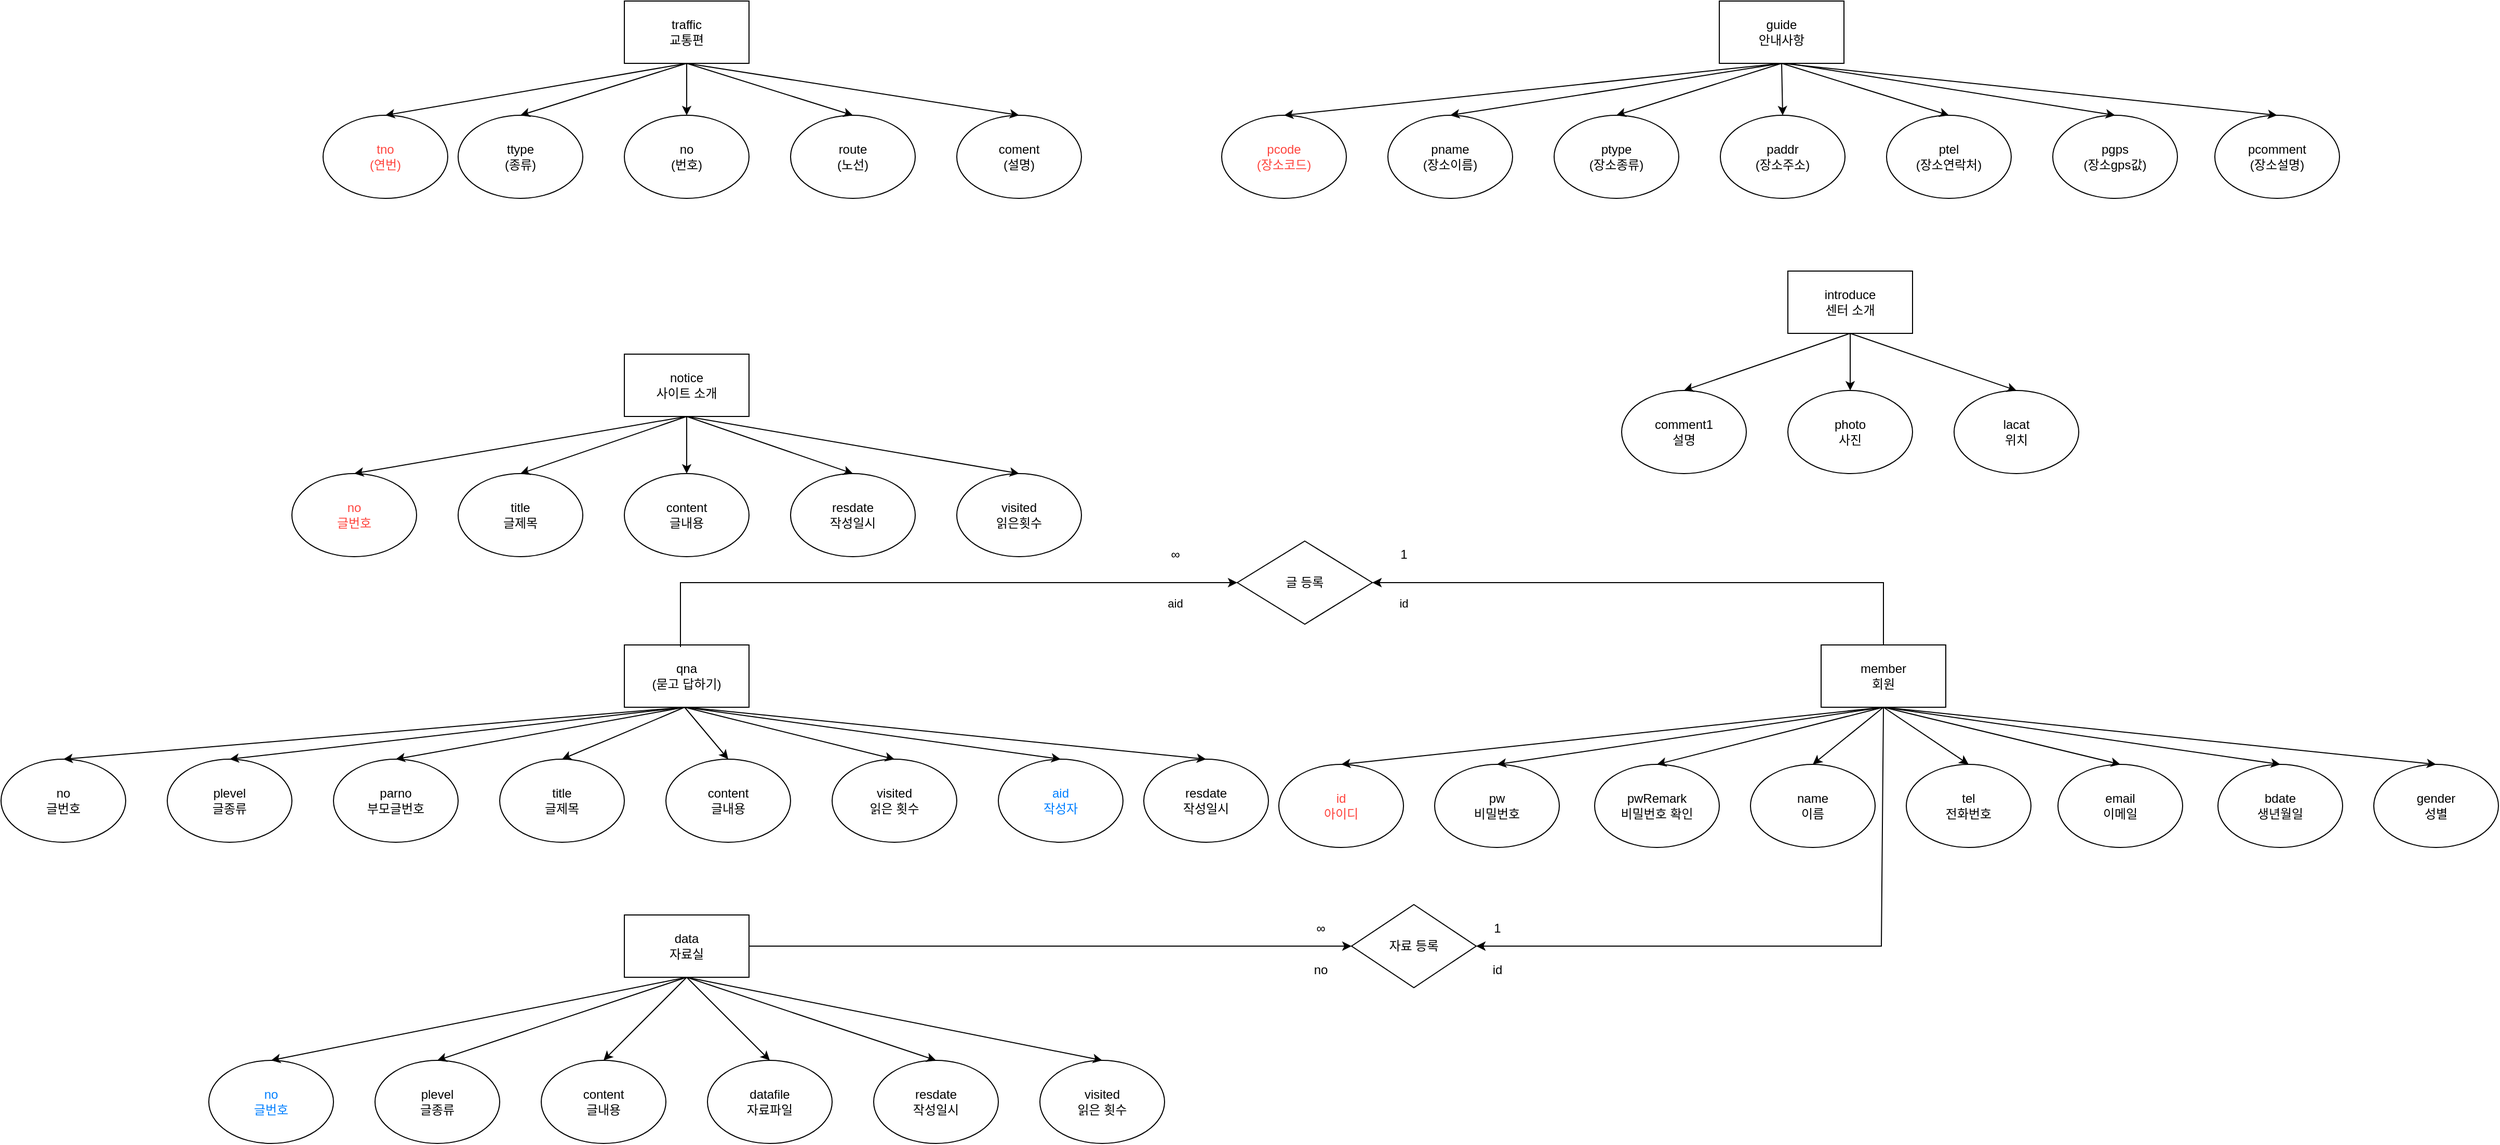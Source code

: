 <mxfile version="24.2.1" type="device">
  <diagram name="페이지-1" id="6jw7lOe7E8gcQmHh3pxr">
    <mxGraphModel dx="3341" dy="918" grid="1" gridSize="10" guides="1" tooltips="1" connect="1" arrows="1" fold="1" page="1" pageScale="1" pageWidth="827" pageHeight="1169" math="0" shadow="0">
      <root>
        <mxCell id="0" />
        <mxCell id="1" parent="0" />
        <mxCell id="edOpRAjZDSZFCRQSgUi0-1" value="traffic&lt;div&gt;교통편&lt;/div&gt;" style="rounded=0;whiteSpace=wrap;html=1;" parent="1" vertex="1">
          <mxGeometry x="-700" y="50" width="120" height="60" as="geometry" />
        </mxCell>
        <mxCell id="edOpRAjZDSZFCRQSgUi0-2" value="ttype&lt;div&gt;(종류)&lt;/div&gt;" style="ellipse;whiteSpace=wrap;html=1;" parent="1" vertex="1">
          <mxGeometry x="-860" y="160" width="120" height="80" as="geometry" />
        </mxCell>
        <mxCell id="edOpRAjZDSZFCRQSgUi0-3" value="no&lt;div&gt;(번호)&lt;/div&gt;" style="ellipse;whiteSpace=wrap;html=1;" parent="1" vertex="1">
          <mxGeometry x="-700" y="160" width="120" height="80" as="geometry" />
        </mxCell>
        <mxCell id="edOpRAjZDSZFCRQSgUi0-4" value="route&lt;div&gt;(노선)&lt;/div&gt;" style="ellipse;whiteSpace=wrap;html=1;" parent="1" vertex="1">
          <mxGeometry x="-540" y="160" width="120" height="80" as="geometry" />
        </mxCell>
        <mxCell id="edOpRAjZDSZFCRQSgUi0-5" value="coment&lt;div&gt;(설명)&lt;/div&gt;" style="ellipse;whiteSpace=wrap;html=1;" parent="1" vertex="1">
          <mxGeometry x="-380" y="160" width="120" height="80" as="geometry" />
        </mxCell>
        <mxCell id="edOpRAjZDSZFCRQSgUi0-6" value="" style="endArrow=classic;html=1;rounded=0;exitX=0.5;exitY=1;exitDx=0;exitDy=0;entryX=0.5;entryY=0;entryDx=0;entryDy=0;" parent="1" source="edOpRAjZDSZFCRQSgUi0-1" target="edOpRAjZDSZFCRQSgUi0-5" edge="1">
          <mxGeometry width="50" height="50" relative="1" as="geometry">
            <mxPoint x="-670" y="440" as="sourcePoint" />
            <mxPoint x="-620" y="390" as="targetPoint" />
          </mxGeometry>
        </mxCell>
        <mxCell id="edOpRAjZDSZFCRQSgUi0-7" value="" style="endArrow=classic;html=1;rounded=0;exitX=0.5;exitY=1;exitDx=0;exitDy=0;entryX=0.5;entryY=0;entryDx=0;entryDy=0;" parent="1" source="edOpRAjZDSZFCRQSgUi0-1" target="edOpRAjZDSZFCRQSgUi0-4" edge="1">
          <mxGeometry width="50" height="50" relative="1" as="geometry">
            <mxPoint x="-670" y="440" as="sourcePoint" />
            <mxPoint x="-620" y="390" as="targetPoint" />
          </mxGeometry>
        </mxCell>
        <mxCell id="edOpRAjZDSZFCRQSgUi0-8" value="" style="endArrow=classic;html=1;rounded=0;exitX=0.5;exitY=1;exitDx=0;exitDy=0;entryX=0.5;entryY=0;entryDx=0;entryDy=0;" parent="1" source="edOpRAjZDSZFCRQSgUi0-1" target="edOpRAjZDSZFCRQSgUi0-3" edge="1">
          <mxGeometry width="50" height="50" relative="1" as="geometry">
            <mxPoint x="-670" y="440" as="sourcePoint" />
            <mxPoint x="-620" y="390" as="targetPoint" />
          </mxGeometry>
        </mxCell>
        <mxCell id="edOpRAjZDSZFCRQSgUi0-9" value="" style="endArrow=classic;html=1;rounded=0;exitX=0.5;exitY=1;exitDx=0;exitDy=0;entryX=0.5;entryY=0;entryDx=0;entryDy=0;" parent="1" source="edOpRAjZDSZFCRQSgUi0-1" target="edOpRAjZDSZFCRQSgUi0-2" edge="1">
          <mxGeometry width="50" height="50" relative="1" as="geometry">
            <mxPoint x="-670" y="440" as="sourcePoint" />
            <mxPoint x="-620" y="390" as="targetPoint" />
          </mxGeometry>
        </mxCell>
        <mxCell id="edOpRAjZDSZFCRQSgUi0-10" value="&lt;div&gt;guide&lt;/div&gt;안내사항" style="rounded=0;whiteSpace=wrap;html=1;" parent="1" vertex="1">
          <mxGeometry x="354" y="50" width="120" height="60" as="geometry" />
        </mxCell>
        <mxCell id="edOpRAjZDSZFCRQSgUi0-11" value="&lt;font color=&quot;#ff443d&quot;&gt;pcode&lt;/font&gt;&lt;div&gt;&lt;font color=&quot;#ff443d&quot;&gt;(장소코드)&lt;/font&gt;&lt;/div&gt;" style="ellipse;whiteSpace=wrap;html=1;" parent="1" vertex="1">
          <mxGeometry x="-125" y="160" width="120" height="80" as="geometry" />
        </mxCell>
        <mxCell id="edOpRAjZDSZFCRQSgUi0-12" value="pname&lt;div&gt;(장소이름)&lt;/div&gt;" style="ellipse;whiteSpace=wrap;html=1;" parent="1" vertex="1">
          <mxGeometry x="35" y="160" width="120" height="80" as="geometry" />
        </mxCell>
        <mxCell id="edOpRAjZDSZFCRQSgUi0-13" value="ptype&lt;div&gt;(장소종류)&lt;/div&gt;" style="ellipse;whiteSpace=wrap;html=1;" parent="1" vertex="1">
          <mxGeometry x="195" y="160" width="120" height="80" as="geometry" />
        </mxCell>
        <mxCell id="edOpRAjZDSZFCRQSgUi0-14" value="paddr&lt;div&gt;(장소주소)&lt;/div&gt;" style="ellipse;whiteSpace=wrap;html=1;" parent="1" vertex="1">
          <mxGeometry x="355" y="160" width="120" height="80" as="geometry" />
        </mxCell>
        <mxCell id="edOpRAjZDSZFCRQSgUi0-15" value="ptel&lt;div&gt;(장소연락처)&lt;/div&gt;" style="ellipse;whiteSpace=wrap;html=1;" parent="1" vertex="1">
          <mxGeometry x="515" y="160" width="120" height="80" as="geometry" />
        </mxCell>
        <mxCell id="edOpRAjZDSZFCRQSgUi0-16" value="pgps&lt;div&gt;(장소gps값)&lt;/div&gt;" style="ellipse;whiteSpace=wrap;html=1;" parent="1" vertex="1">
          <mxGeometry x="675" y="160" width="120" height="80" as="geometry" />
        </mxCell>
        <mxCell id="edOpRAjZDSZFCRQSgUi0-17" value="pcomment&lt;div&gt;(장소설명)&lt;/div&gt;" style="ellipse;whiteSpace=wrap;html=1;" parent="1" vertex="1">
          <mxGeometry x="831" y="160" width="120" height="80" as="geometry" />
        </mxCell>
        <mxCell id="edOpRAjZDSZFCRQSgUi0-19" value="" style="endArrow=classic;html=1;rounded=0;exitX=0.5;exitY=1;exitDx=0;exitDy=0;entryX=0.5;entryY=0;entryDx=0;entryDy=0;" parent="1" source="edOpRAjZDSZFCRQSgUi0-10" target="edOpRAjZDSZFCRQSgUi0-15" edge="1">
          <mxGeometry width="50" height="50" relative="1" as="geometry">
            <mxPoint x="470" y="320" as="sourcePoint" />
            <mxPoint x="520" y="270" as="targetPoint" />
          </mxGeometry>
        </mxCell>
        <mxCell id="edOpRAjZDSZFCRQSgUi0-20" value="" style="endArrow=classic;html=1;rounded=0;exitX=0.5;exitY=1;exitDx=0;exitDy=0;entryX=0.5;entryY=0;entryDx=0;entryDy=0;" parent="1" source="edOpRAjZDSZFCRQSgUi0-10" target="edOpRAjZDSZFCRQSgUi0-14" edge="1">
          <mxGeometry width="50" height="50" relative="1" as="geometry">
            <mxPoint x="470" y="320" as="sourcePoint" />
            <mxPoint x="520" y="270" as="targetPoint" />
          </mxGeometry>
        </mxCell>
        <mxCell id="edOpRAjZDSZFCRQSgUi0-21" value="" style="endArrow=classic;html=1;rounded=0;entryX=0.5;entryY=0;entryDx=0;entryDy=0;" parent="1" target="edOpRAjZDSZFCRQSgUi0-16" edge="1">
          <mxGeometry width="50" height="50" relative="1" as="geometry">
            <mxPoint x="420" y="110" as="sourcePoint" />
            <mxPoint x="520" y="270" as="targetPoint" />
          </mxGeometry>
        </mxCell>
        <mxCell id="edOpRAjZDSZFCRQSgUi0-22" value="" style="endArrow=classic;html=1;rounded=0;exitX=0.5;exitY=1;exitDx=0;exitDy=0;entryX=0.5;entryY=0;entryDx=0;entryDy=0;" parent="1" source="edOpRAjZDSZFCRQSgUi0-10" target="edOpRAjZDSZFCRQSgUi0-17" edge="1">
          <mxGeometry width="50" height="50" relative="1" as="geometry">
            <mxPoint x="470" y="320" as="sourcePoint" />
            <mxPoint x="520" y="270" as="targetPoint" />
          </mxGeometry>
        </mxCell>
        <mxCell id="edOpRAjZDSZFCRQSgUi0-24" value="" style="endArrow=classic;html=1;rounded=0;exitX=0.5;exitY=1;exitDx=0;exitDy=0;entryX=0.5;entryY=0;entryDx=0;entryDy=0;" parent="1" source="edOpRAjZDSZFCRQSgUi0-10" target="edOpRAjZDSZFCRQSgUi0-13" edge="1">
          <mxGeometry width="50" height="50" relative="1" as="geometry">
            <mxPoint x="470" y="320" as="sourcePoint" />
            <mxPoint x="520" y="270" as="targetPoint" />
          </mxGeometry>
        </mxCell>
        <mxCell id="edOpRAjZDSZFCRQSgUi0-25" value="" style="endArrow=classic;html=1;rounded=0;exitX=0.5;exitY=1;exitDx=0;exitDy=0;entryX=0.5;entryY=0;entryDx=0;entryDy=0;" parent="1" source="edOpRAjZDSZFCRQSgUi0-10" target="edOpRAjZDSZFCRQSgUi0-12" edge="1">
          <mxGeometry width="50" height="50" relative="1" as="geometry">
            <mxPoint x="470" y="320" as="sourcePoint" />
            <mxPoint x="520" y="270" as="targetPoint" />
          </mxGeometry>
        </mxCell>
        <mxCell id="edOpRAjZDSZFCRQSgUi0-26" value="" style="endArrow=classic;html=1;rounded=0;exitX=0.5;exitY=1;exitDx=0;exitDy=0;entryX=0.5;entryY=0;entryDx=0;entryDy=0;" parent="1" source="edOpRAjZDSZFCRQSgUi0-10" target="edOpRAjZDSZFCRQSgUi0-11" edge="1">
          <mxGeometry width="50" height="50" relative="1" as="geometry">
            <mxPoint x="414" y="120" as="sourcePoint" />
            <mxPoint x="520" y="280" as="targetPoint" />
          </mxGeometry>
        </mxCell>
        <mxCell id="edOpRAjZDSZFCRQSgUi0-27" value="notice&lt;div&gt;사이트 소개&lt;/div&gt;" style="rounded=0;whiteSpace=wrap;html=1;" parent="1" vertex="1">
          <mxGeometry x="-700" y="390" width="120" height="60" as="geometry" />
        </mxCell>
        <mxCell id="edOpRAjZDSZFCRQSgUi0-28" value="&lt;div&gt;&lt;font color=&quot;#ff443d&quot;&gt;no&lt;/font&gt;&lt;/div&gt;&lt;font color=&quot;#ff443d&quot;&gt;글번호&lt;/font&gt;" style="ellipse;whiteSpace=wrap;html=1;" parent="1" vertex="1">
          <mxGeometry x="-1020" y="505" width="120" height="80" as="geometry" />
        </mxCell>
        <mxCell id="edOpRAjZDSZFCRQSgUi0-29" value="&lt;div&gt;title&lt;/div&gt;글제목" style="ellipse;whiteSpace=wrap;html=1;" parent="1" vertex="1">
          <mxGeometry x="-860" y="505" width="120" height="80" as="geometry" />
        </mxCell>
        <mxCell id="edOpRAjZDSZFCRQSgUi0-30" value="&lt;div&gt;content&lt;/div&gt;글내용" style="ellipse;whiteSpace=wrap;html=1;" parent="1" vertex="1">
          <mxGeometry x="-700" y="505" width="120" height="80" as="geometry" />
        </mxCell>
        <mxCell id="edOpRAjZDSZFCRQSgUi0-31" value="&lt;div&gt;resdate&lt;/div&gt;&lt;div&gt;작성일시&lt;/div&gt;" style="ellipse;whiteSpace=wrap;html=1;" parent="1" vertex="1">
          <mxGeometry x="-540" y="505" width="120" height="80" as="geometry" />
        </mxCell>
        <mxCell id="edOpRAjZDSZFCRQSgUi0-32" value="&lt;div&gt;visited&lt;/div&gt;&lt;div&gt;읽은횟수&lt;/div&gt;" style="ellipse;whiteSpace=wrap;html=1;" parent="1" vertex="1">
          <mxGeometry x="-380" y="505" width="120" height="80" as="geometry" />
        </mxCell>
        <mxCell id="edOpRAjZDSZFCRQSgUi0-33" value="" style="endArrow=classic;html=1;rounded=0;entryX=0.5;entryY=0;entryDx=0;entryDy=0;exitX=0.5;exitY=1;exitDx=0;exitDy=0;" parent="1" source="edOpRAjZDSZFCRQSgUi0-27" target="edOpRAjZDSZFCRQSgUi0-30" edge="1">
          <mxGeometry width="50" height="50" relative="1" as="geometry">
            <mxPoint x="-740" y="440" as="sourcePoint" />
            <mxPoint x="-690" y="390" as="targetPoint" />
          </mxGeometry>
        </mxCell>
        <mxCell id="edOpRAjZDSZFCRQSgUi0-34" value="" style="endArrow=classic;html=1;rounded=0;entryX=0.5;entryY=0;entryDx=0;entryDy=0;exitX=0.5;exitY=1;exitDx=0;exitDy=0;" parent="1" source="edOpRAjZDSZFCRQSgUi0-27" target="edOpRAjZDSZFCRQSgUi0-29" edge="1">
          <mxGeometry width="50" height="50" relative="1" as="geometry">
            <mxPoint x="-740" y="440" as="sourcePoint" />
            <mxPoint x="-690" y="390" as="targetPoint" />
          </mxGeometry>
        </mxCell>
        <mxCell id="edOpRAjZDSZFCRQSgUi0-35" value="" style="endArrow=classic;html=1;rounded=0;entryX=0.5;entryY=0;entryDx=0;entryDy=0;exitX=0.5;exitY=1;exitDx=0;exitDy=0;" parent="1" source="edOpRAjZDSZFCRQSgUi0-27" target="edOpRAjZDSZFCRQSgUi0-28" edge="1">
          <mxGeometry width="50" height="50" relative="1" as="geometry">
            <mxPoint x="-740" y="440" as="sourcePoint" />
            <mxPoint x="-690" y="390" as="targetPoint" />
          </mxGeometry>
        </mxCell>
        <mxCell id="edOpRAjZDSZFCRQSgUi0-36" value="" style="endArrow=classic;html=1;rounded=0;entryX=0.5;entryY=0;entryDx=0;entryDy=0;exitX=0.5;exitY=1;exitDx=0;exitDy=0;" parent="1" source="edOpRAjZDSZFCRQSgUi0-27" target="edOpRAjZDSZFCRQSgUi0-31" edge="1">
          <mxGeometry width="50" height="50" relative="1" as="geometry">
            <mxPoint x="-740" y="440" as="sourcePoint" />
            <mxPoint x="-690" y="390" as="targetPoint" />
          </mxGeometry>
        </mxCell>
        <mxCell id="edOpRAjZDSZFCRQSgUi0-37" value="" style="endArrow=classic;html=1;rounded=0;entryX=0.5;entryY=0;entryDx=0;entryDy=0;exitX=0.5;exitY=1;exitDx=0;exitDy=0;" parent="1" source="edOpRAjZDSZFCRQSgUi0-27" target="edOpRAjZDSZFCRQSgUi0-32" edge="1">
          <mxGeometry width="50" height="50" relative="1" as="geometry">
            <mxPoint x="-740" y="440" as="sourcePoint" />
            <mxPoint x="-690" y="390" as="targetPoint" />
          </mxGeometry>
        </mxCell>
        <mxCell id="edOpRAjZDSZFCRQSgUi0-38" value="qna&lt;div&gt;(묻고 답하기)&lt;/div&gt;" style="rounded=0;whiteSpace=wrap;html=1;" parent="1" vertex="1">
          <mxGeometry x="-700" y="670" width="120" height="60" as="geometry" />
        </mxCell>
        <mxCell id="edOpRAjZDSZFCRQSgUi0-39" value="&lt;div&gt;no&lt;/div&gt;글번호" style="ellipse;whiteSpace=wrap;html=1;" parent="1" vertex="1">
          <mxGeometry x="-1300" y="780" width="120" height="80" as="geometry" />
        </mxCell>
        <mxCell id="edOpRAjZDSZFCRQSgUi0-40" value="&lt;div&gt;title&lt;/div&gt;글제목" style="ellipse;whiteSpace=wrap;html=1;" parent="1" vertex="1">
          <mxGeometry x="-820" y="780" width="120" height="80" as="geometry" />
        </mxCell>
        <mxCell id="edOpRAjZDSZFCRQSgUi0-41" value="&lt;div&gt;plevel&lt;/div&gt;글종류" style="ellipse;whiteSpace=wrap;html=1;" parent="1" vertex="1">
          <mxGeometry x="-1140" y="780" width="120" height="80" as="geometry" />
        </mxCell>
        <mxCell id="edOpRAjZDSZFCRQSgUi0-42" value="&lt;div&gt;&lt;span style=&quot;background-color: initial;&quot;&gt;parno&lt;/span&gt;&lt;/div&gt;&lt;div&gt;&lt;span style=&quot;background-color: initial;&quot;&gt;부모글번호&lt;/span&gt;&lt;br&gt;&lt;/div&gt;" style="ellipse;whiteSpace=wrap;html=1;" parent="1" vertex="1">
          <mxGeometry x="-980" y="780" width="120" height="80" as="geometry" />
        </mxCell>
        <mxCell id="edOpRAjZDSZFCRQSgUi0-43" value="&lt;div&gt;content&lt;/div&gt;글내용" style="ellipse;whiteSpace=wrap;html=1;" parent="1" vertex="1">
          <mxGeometry x="-660" y="780" width="120" height="80" as="geometry" />
        </mxCell>
        <mxCell id="edOpRAjZDSZFCRQSgUi0-44" value="&lt;div&gt;visited&lt;/div&gt;&lt;div&gt;읽은 횟수&lt;/div&gt;" style="ellipse;whiteSpace=wrap;html=1;" parent="1" vertex="1">
          <mxGeometry x="-500" y="780" width="120" height="80" as="geometry" />
        </mxCell>
        <mxCell id="edOpRAjZDSZFCRQSgUi0-45" value="&lt;div&gt;&lt;font color=&quot;#007fff&quot;&gt;aid&lt;/font&gt;&lt;/div&gt;&lt;div&gt;&lt;font color=&quot;#007fff&quot;&gt;작성자&lt;/font&gt;&lt;/div&gt;" style="ellipse;whiteSpace=wrap;html=1;" parent="1" vertex="1">
          <mxGeometry x="-340" y="780" width="120" height="80" as="geometry" />
        </mxCell>
        <mxCell id="edOpRAjZDSZFCRQSgUi0-46" value="data&lt;div&gt;자료실&lt;/div&gt;" style="rounded=0;whiteSpace=wrap;html=1;" parent="1" vertex="1">
          <mxGeometry x="-700" y="930" width="120" height="60" as="geometry" />
        </mxCell>
        <mxCell id="edOpRAjZDSZFCRQSgUi0-47" value="&lt;div&gt;&lt;font color=&quot;#007fff&quot;&gt;no&lt;/font&gt;&lt;/div&gt;&lt;font color=&quot;#007fff&quot;&gt;글번호&lt;/font&gt;" style="ellipse;whiteSpace=wrap;html=1;" parent="1" vertex="1">
          <mxGeometry x="-1100" y="1070" width="120" height="80" as="geometry" />
        </mxCell>
        <mxCell id="edOpRAjZDSZFCRQSgUi0-49" value="&lt;div&gt;plevel&lt;/div&gt;글종류" style="ellipse;whiteSpace=wrap;html=1;" parent="1" vertex="1">
          <mxGeometry x="-940" y="1070" width="120" height="80" as="geometry" />
        </mxCell>
        <mxCell id="edOpRAjZDSZFCRQSgUi0-51" value="&lt;div&gt;content&lt;/div&gt;글내용" style="ellipse;whiteSpace=wrap;html=1;" parent="1" vertex="1">
          <mxGeometry x="-780" y="1070" width="120" height="80" as="geometry" />
        </mxCell>
        <mxCell id="edOpRAjZDSZFCRQSgUi0-52" value="&lt;div&gt;visited&lt;/div&gt;&lt;div&gt;읽은 횟수&lt;/div&gt;" style="ellipse;whiteSpace=wrap;html=1;" parent="1" vertex="1">
          <mxGeometry x="-300" y="1070" width="120" height="80" as="geometry" />
        </mxCell>
        <mxCell id="edOpRAjZDSZFCRQSgUi0-53" value="&lt;div&gt;datafile&lt;/div&gt;&lt;div&gt;자료파일&lt;/div&gt;" style="ellipse;whiteSpace=wrap;html=1;" parent="1" vertex="1">
          <mxGeometry x="-620" y="1070" width="120" height="80" as="geometry" />
        </mxCell>
        <mxCell id="edOpRAjZDSZFCRQSgUi0-54" value="&lt;div&gt;resdate&lt;/div&gt;&lt;div&gt;작성일시&lt;/div&gt;" style="ellipse;whiteSpace=wrap;html=1;" parent="1" vertex="1">
          <mxGeometry x="-460" y="1070" width="120" height="80" as="geometry" />
        </mxCell>
        <mxCell id="edOpRAjZDSZFCRQSgUi0-55" value="member&lt;div&gt;회원&lt;/div&gt;" style="rounded=0;whiteSpace=wrap;html=1;" parent="1" vertex="1">
          <mxGeometry x="452" y="670" width="120" height="60" as="geometry" />
        </mxCell>
        <mxCell id="edOpRAjZDSZFCRQSgUi0-56" value="&lt;font color=&quot;#ff443d&quot;&gt;id&lt;/font&gt;&lt;div&gt;&lt;font color=&quot;#ff443d&quot;&gt;아이디&lt;/font&gt;&lt;/div&gt;" style="ellipse;whiteSpace=wrap;html=1;" parent="1" vertex="1">
          <mxGeometry x="-70" y="785" width="120" height="80" as="geometry" />
        </mxCell>
        <mxCell id="edOpRAjZDSZFCRQSgUi0-57" value="&lt;div&gt;pw&lt;/div&gt;&lt;div&gt;비밀번호&lt;/div&gt;" style="ellipse;whiteSpace=wrap;html=1;" parent="1" vertex="1">
          <mxGeometry x="80" y="785" width="120" height="80" as="geometry" />
        </mxCell>
        <mxCell id="edOpRAjZDSZFCRQSgUi0-58" value="&lt;div&gt;name&lt;/div&gt;&lt;div&gt;이름&lt;/div&gt;" style="ellipse;whiteSpace=wrap;html=1;" parent="1" vertex="1">
          <mxGeometry x="384" y="785" width="120" height="80" as="geometry" />
        </mxCell>
        <mxCell id="edOpRAjZDSZFCRQSgUi0-59" value="&lt;div&gt;pwRemark&lt;/div&gt;&lt;div&gt;비밀번호 확인&lt;/div&gt;" style="ellipse;whiteSpace=wrap;html=1;" parent="1" vertex="1">
          <mxGeometry x="234" y="785" width="120" height="80" as="geometry" />
        </mxCell>
        <mxCell id="edOpRAjZDSZFCRQSgUi0-60" value="&lt;div&gt;tel&lt;/div&gt;&lt;div&gt;전화번호&lt;/div&gt;" style="ellipse;whiteSpace=wrap;html=1;" parent="1" vertex="1">
          <mxGeometry x="534" y="785" width="120" height="80" as="geometry" />
        </mxCell>
        <mxCell id="edOpRAjZDSZFCRQSgUi0-61" value="&lt;div&gt;email&lt;/div&gt;&lt;div&gt;이메일&lt;/div&gt;" style="ellipse;whiteSpace=wrap;html=1;" parent="1" vertex="1">
          <mxGeometry x="680" y="785" width="120" height="80" as="geometry" />
        </mxCell>
        <mxCell id="edOpRAjZDSZFCRQSgUi0-62" value="&lt;div&gt;bdate&lt;/div&gt;&lt;div&gt;생년월일&lt;/div&gt;" style="ellipse;whiteSpace=wrap;html=1;" parent="1" vertex="1">
          <mxGeometry x="834" y="785" width="120" height="80" as="geometry" />
        </mxCell>
        <mxCell id="edOpRAjZDSZFCRQSgUi0-63" value="&lt;div&gt;gender&lt;/div&gt;&lt;div&gt;성별&lt;/div&gt;" style="ellipse;whiteSpace=wrap;html=1;" parent="1" vertex="1">
          <mxGeometry x="984" y="785" width="120" height="80" as="geometry" />
        </mxCell>
        <mxCell id="y1N-J0GQsxxIr4UBqcrs-1" value="" style="endArrow=classic;html=1;rounded=0;exitX=0.5;exitY=1;exitDx=0;exitDy=0;entryX=0.5;entryY=0;entryDx=0;entryDy=0;" edge="1" parent="1" source="edOpRAjZDSZFCRQSgUi0-55" target="edOpRAjZDSZFCRQSgUi0-56">
          <mxGeometry width="50" height="50" relative="1" as="geometry">
            <mxPoint x="458" y="850" as="sourcePoint" />
            <mxPoint x="-20" y="785" as="targetPoint" />
          </mxGeometry>
        </mxCell>
        <mxCell id="y1N-J0GQsxxIr4UBqcrs-2" value="" style="endArrow=classic;html=1;rounded=0;exitX=0.5;exitY=1;exitDx=0;exitDy=0;entryX=0.5;entryY=0;entryDx=0;entryDy=0;" edge="1" parent="1" source="edOpRAjZDSZFCRQSgUi0-55" target="edOpRAjZDSZFCRQSgUi0-57">
          <mxGeometry width="50" height="50" relative="1" as="geometry">
            <mxPoint x="458" y="850" as="sourcePoint" />
            <mxPoint x="508" y="800" as="targetPoint" />
          </mxGeometry>
        </mxCell>
        <mxCell id="y1N-J0GQsxxIr4UBqcrs-3" value="" style="endArrow=classic;html=1;rounded=0;exitX=0.5;exitY=1;exitDx=0;exitDy=0;entryX=0.5;entryY=0;entryDx=0;entryDy=0;" edge="1" parent="1" source="edOpRAjZDSZFCRQSgUi0-55" target="edOpRAjZDSZFCRQSgUi0-59">
          <mxGeometry width="50" height="50" relative="1" as="geometry">
            <mxPoint x="458" y="850" as="sourcePoint" />
            <mxPoint x="508" y="800" as="targetPoint" />
          </mxGeometry>
        </mxCell>
        <mxCell id="y1N-J0GQsxxIr4UBqcrs-4" value="" style="endArrow=classic;html=1;rounded=0;exitX=0.5;exitY=1;exitDx=0;exitDy=0;entryX=0.5;entryY=0;entryDx=0;entryDy=0;" edge="1" parent="1" source="edOpRAjZDSZFCRQSgUi0-55" target="edOpRAjZDSZFCRQSgUi0-58">
          <mxGeometry width="50" height="50" relative="1" as="geometry">
            <mxPoint x="458" y="850" as="sourcePoint" />
            <mxPoint x="508" y="800" as="targetPoint" />
          </mxGeometry>
        </mxCell>
        <mxCell id="y1N-J0GQsxxIr4UBqcrs-5" value="" style="endArrow=classic;html=1;rounded=0;exitX=0.5;exitY=1;exitDx=0;exitDy=0;entryX=0.5;entryY=0;entryDx=0;entryDy=0;" edge="1" parent="1" source="edOpRAjZDSZFCRQSgUi0-55" target="edOpRAjZDSZFCRQSgUi0-60">
          <mxGeometry width="50" height="50" relative="1" as="geometry">
            <mxPoint x="458" y="850" as="sourcePoint" />
            <mxPoint x="508" y="800" as="targetPoint" />
          </mxGeometry>
        </mxCell>
        <mxCell id="y1N-J0GQsxxIr4UBqcrs-6" value="" style="endArrow=classic;html=1;rounded=0;exitX=0.5;exitY=1;exitDx=0;exitDy=0;entryX=0.5;entryY=0;entryDx=0;entryDy=0;" edge="1" parent="1" source="edOpRAjZDSZFCRQSgUi0-55" target="edOpRAjZDSZFCRQSgUi0-61">
          <mxGeometry width="50" height="50" relative="1" as="geometry">
            <mxPoint x="458" y="850" as="sourcePoint" />
            <mxPoint x="508" y="800" as="targetPoint" />
          </mxGeometry>
        </mxCell>
        <mxCell id="y1N-J0GQsxxIr4UBqcrs-7" value="" style="endArrow=classic;html=1;rounded=0;exitX=0.5;exitY=1;exitDx=0;exitDy=0;entryX=0.5;entryY=0;entryDx=0;entryDy=0;" edge="1" parent="1" source="edOpRAjZDSZFCRQSgUi0-55" target="edOpRAjZDSZFCRQSgUi0-62">
          <mxGeometry width="50" height="50" relative="1" as="geometry">
            <mxPoint x="458" y="850" as="sourcePoint" />
            <mxPoint x="508" y="800" as="targetPoint" />
          </mxGeometry>
        </mxCell>
        <mxCell id="y1N-J0GQsxxIr4UBqcrs-8" value="" style="endArrow=classic;html=1;rounded=0;exitX=0.5;exitY=1;exitDx=0;exitDy=0;entryX=0.5;entryY=0;entryDx=0;entryDy=0;" edge="1" parent="1" source="edOpRAjZDSZFCRQSgUi0-55" target="edOpRAjZDSZFCRQSgUi0-63">
          <mxGeometry width="50" height="50" relative="1" as="geometry">
            <mxPoint x="458" y="850" as="sourcePoint" />
            <mxPoint x="508" y="800" as="targetPoint" />
          </mxGeometry>
        </mxCell>
        <mxCell id="y1N-J0GQsxxIr4UBqcrs-9" value="&lt;font color=&quot;#ff443d&quot;&gt;tno&lt;/font&gt;&lt;div&gt;&lt;font color=&quot;#ff443d&quot;&gt;(연번)&lt;/font&gt;&lt;/div&gt;" style="ellipse;whiteSpace=wrap;html=1;" vertex="1" parent="1">
          <mxGeometry x="-990" y="160" width="120" height="80" as="geometry" />
        </mxCell>
        <mxCell id="y1N-J0GQsxxIr4UBqcrs-10" value="" style="endArrow=classic;html=1;rounded=0;exitX=0.5;exitY=1;exitDx=0;exitDy=0;entryX=0.5;entryY=0;entryDx=0;entryDy=0;" edge="1" parent="1" source="edOpRAjZDSZFCRQSgUi0-1" target="y1N-J0GQsxxIr4UBqcrs-9">
          <mxGeometry width="50" height="50" relative="1" as="geometry">
            <mxPoint x="-400" y="430" as="sourcePoint" />
            <mxPoint x="-350" y="380" as="targetPoint" />
          </mxGeometry>
        </mxCell>
        <mxCell id="y1N-J0GQsxxIr4UBqcrs-11" value="" style="endArrow=classic;html=1;rounded=0;entryX=0.5;entryY=0;entryDx=0;entryDy=0;exitX=0.5;exitY=1;exitDx=0;exitDy=0;" edge="1" parent="1" source="edOpRAjZDSZFCRQSgUi0-46" target="edOpRAjZDSZFCRQSgUi0-47">
          <mxGeometry width="50" height="50" relative="1" as="geometry">
            <mxPoint x="-690" y="1040" as="sourcePoint" />
            <mxPoint x="-640" y="990" as="targetPoint" />
          </mxGeometry>
        </mxCell>
        <mxCell id="y1N-J0GQsxxIr4UBqcrs-12" value="" style="endArrow=classic;html=1;rounded=0;entryX=0.5;entryY=0;entryDx=0;entryDy=0;exitX=0.5;exitY=1;exitDx=0;exitDy=0;" edge="1" parent="1" source="edOpRAjZDSZFCRQSgUi0-46" target="edOpRAjZDSZFCRQSgUi0-49">
          <mxGeometry width="50" height="50" relative="1" as="geometry">
            <mxPoint x="-690" y="1040" as="sourcePoint" />
            <mxPoint x="-640" y="990" as="targetPoint" />
          </mxGeometry>
        </mxCell>
        <mxCell id="y1N-J0GQsxxIr4UBqcrs-13" value="" style="endArrow=classic;html=1;rounded=0;entryX=0.5;entryY=0;entryDx=0;entryDy=0;exitX=0.5;exitY=1;exitDx=0;exitDy=0;" edge="1" parent="1" source="edOpRAjZDSZFCRQSgUi0-46" target="edOpRAjZDSZFCRQSgUi0-51">
          <mxGeometry width="50" height="50" relative="1" as="geometry">
            <mxPoint x="-690" y="1040" as="sourcePoint" />
            <mxPoint x="-640" y="990" as="targetPoint" />
          </mxGeometry>
        </mxCell>
        <mxCell id="y1N-J0GQsxxIr4UBqcrs-14" value="" style="endArrow=classic;html=1;rounded=0;entryX=0.5;entryY=0;entryDx=0;entryDy=0;exitX=0.5;exitY=1;exitDx=0;exitDy=0;" edge="1" parent="1" source="edOpRAjZDSZFCRQSgUi0-46" target="edOpRAjZDSZFCRQSgUi0-53">
          <mxGeometry width="50" height="50" relative="1" as="geometry">
            <mxPoint x="-690" y="1040" as="sourcePoint" />
            <mxPoint x="-640" y="990" as="targetPoint" />
          </mxGeometry>
        </mxCell>
        <mxCell id="y1N-J0GQsxxIr4UBqcrs-15" value="" style="endArrow=classic;html=1;rounded=0;entryX=0.5;entryY=0;entryDx=0;entryDy=0;exitX=0.5;exitY=1;exitDx=0;exitDy=0;" edge="1" parent="1" source="edOpRAjZDSZFCRQSgUi0-46" target="edOpRAjZDSZFCRQSgUi0-54">
          <mxGeometry width="50" height="50" relative="1" as="geometry">
            <mxPoint x="-470" y="1040" as="sourcePoint" />
            <mxPoint x="-640" y="990" as="targetPoint" />
          </mxGeometry>
        </mxCell>
        <mxCell id="y1N-J0GQsxxIr4UBqcrs-16" value="" style="endArrow=classic;html=1;rounded=0;entryX=0.5;entryY=0;entryDx=0;entryDy=0;exitX=0.5;exitY=1;exitDx=0;exitDy=0;" edge="1" parent="1" source="edOpRAjZDSZFCRQSgUi0-46" target="edOpRAjZDSZFCRQSgUi0-52">
          <mxGeometry width="50" height="50" relative="1" as="geometry">
            <mxPoint x="-690" y="1040" as="sourcePoint" />
            <mxPoint x="-640" y="990" as="targetPoint" />
          </mxGeometry>
        </mxCell>
        <mxCell id="y1N-J0GQsxxIr4UBqcrs-18" value="" style="endArrow=classic;html=1;rounded=0;exitX=0.45;exitY=0.033;exitDx=0;exitDy=0;exitPerimeter=0;entryX=0;entryY=0.5;entryDx=0;entryDy=0;" edge="1" parent="1" source="edOpRAjZDSZFCRQSgUi0-38" target="y1N-J0GQsxxIr4UBqcrs-19">
          <mxGeometry width="50" height="50" relative="1" as="geometry">
            <mxPoint x="-110" y="700" as="sourcePoint" />
            <mxPoint x="-110" y="610" as="targetPoint" />
            <Array as="points">
              <mxPoint x="-646" y="610" />
            </Array>
          </mxGeometry>
        </mxCell>
        <mxCell id="y1N-J0GQsxxIr4UBqcrs-20" value="aid" style="edgeLabel;html=1;align=center;verticalAlign=middle;resizable=0;points=[];" vertex="1" connectable="0" parent="y1N-J0GQsxxIr4UBqcrs-18">
          <mxGeometry x="0.766" y="-4" relative="1" as="geometry">
            <mxPoint x="10" y="16" as="offset" />
          </mxGeometry>
        </mxCell>
        <mxCell id="y1N-J0GQsxxIr4UBqcrs-19" value="글 등록" style="rhombus;whiteSpace=wrap;html=1;" vertex="1" parent="1">
          <mxGeometry x="-110" y="570" width="130" height="80" as="geometry" />
        </mxCell>
        <mxCell id="y1N-J0GQsxxIr4UBqcrs-21" value="" style="endArrow=classic;html=1;rounded=0;exitX=0.5;exitY=0;exitDx=0;exitDy=0;entryX=1;entryY=0.5;entryDx=0;entryDy=0;" edge="1" parent="1" source="edOpRAjZDSZFCRQSgUi0-55" target="y1N-J0GQsxxIr4UBqcrs-19">
          <mxGeometry width="50" height="50" relative="1" as="geometry">
            <mxPoint x="-110" y="700" as="sourcePoint" />
            <mxPoint x="-60" y="650" as="targetPoint" />
            <Array as="points">
              <mxPoint x="512" y="610" />
            </Array>
          </mxGeometry>
        </mxCell>
        <mxCell id="y1N-J0GQsxxIr4UBqcrs-22" value="id" style="edgeLabel;html=1;align=center;verticalAlign=middle;resizable=0;points=[];" vertex="1" connectable="0" parent="y1N-J0GQsxxIr4UBqcrs-21">
          <mxGeometry x="0.888" y="2" relative="1" as="geometry">
            <mxPoint x="-1" y="18" as="offset" />
          </mxGeometry>
        </mxCell>
        <mxCell id="y1N-J0GQsxxIr4UBqcrs-23" value="1" style="text;html=1;align=center;verticalAlign=middle;resizable=0;points=[];autosize=1;strokeColor=none;fillColor=none;" vertex="1" parent="1">
          <mxGeometry x="35" y="568" width="30" height="30" as="geometry" />
        </mxCell>
        <mxCell id="y1N-J0GQsxxIr4UBqcrs-24" value="∞" style="text;html=1;align=center;verticalAlign=middle;resizable=0;points=[];autosize=1;strokeColor=none;fillColor=none;" vertex="1" parent="1">
          <mxGeometry x="-185" y="568" width="30" height="30" as="geometry" />
        </mxCell>
        <mxCell id="y1N-J0GQsxxIr4UBqcrs-25" value="" style="endArrow=classic;html=1;rounded=0;exitX=0.5;exitY=1;exitDx=0;exitDy=0;entryX=0.5;entryY=0;entryDx=0;entryDy=0;" edge="1" parent="1" target="edOpRAjZDSZFCRQSgUi0-39">
          <mxGeometry width="50" height="50" relative="1" as="geometry">
            <mxPoint x="-642" y="730" as="sourcePoint" />
            <mxPoint x="-1164" y="785" as="targetPoint" />
          </mxGeometry>
        </mxCell>
        <mxCell id="y1N-J0GQsxxIr4UBqcrs-26" value="" style="endArrow=classic;html=1;rounded=0;exitX=0.5;exitY=1;exitDx=0;exitDy=0;entryX=0.5;entryY=0;entryDx=0;entryDy=0;" edge="1" parent="1" target="edOpRAjZDSZFCRQSgUi0-41">
          <mxGeometry width="50" height="50" relative="1" as="geometry">
            <mxPoint x="-642" y="730" as="sourcePoint" />
            <mxPoint x="-1014" y="785" as="targetPoint" />
          </mxGeometry>
        </mxCell>
        <mxCell id="y1N-J0GQsxxIr4UBqcrs-27" value="" style="endArrow=classic;html=1;rounded=0;exitX=0.5;exitY=1;exitDx=0;exitDy=0;entryX=0.5;entryY=0;entryDx=0;entryDy=0;" edge="1" parent="1" target="edOpRAjZDSZFCRQSgUi0-42">
          <mxGeometry width="50" height="50" relative="1" as="geometry">
            <mxPoint x="-642" y="730" as="sourcePoint" />
            <mxPoint x="-860" y="785" as="targetPoint" />
          </mxGeometry>
        </mxCell>
        <mxCell id="y1N-J0GQsxxIr4UBqcrs-28" value="" style="endArrow=classic;html=1;rounded=0;exitX=0.5;exitY=1;exitDx=0;exitDy=0;entryX=0.5;entryY=0;entryDx=0;entryDy=0;" edge="1" parent="1" target="edOpRAjZDSZFCRQSgUi0-40">
          <mxGeometry width="50" height="50" relative="1" as="geometry">
            <mxPoint x="-642" y="730" as="sourcePoint" />
            <mxPoint x="-710" y="785" as="targetPoint" />
          </mxGeometry>
        </mxCell>
        <mxCell id="y1N-J0GQsxxIr4UBqcrs-30" value="" style="endArrow=classic;html=1;rounded=0;exitX=0.5;exitY=1;exitDx=0;exitDy=0;entryX=0.5;entryY=0;entryDx=0;entryDy=0;" edge="1" parent="1" target="edOpRAjZDSZFCRQSgUi0-43">
          <mxGeometry width="50" height="50" relative="1" as="geometry">
            <mxPoint x="-642" y="730" as="sourcePoint" />
            <mxPoint x="-414" y="785" as="targetPoint" />
          </mxGeometry>
        </mxCell>
        <mxCell id="y1N-J0GQsxxIr4UBqcrs-31" value="" style="endArrow=classic;html=1;rounded=0;exitX=0.5;exitY=1;exitDx=0;exitDy=0;entryX=0.5;entryY=0;entryDx=0;entryDy=0;" edge="1" parent="1" target="edOpRAjZDSZFCRQSgUi0-44">
          <mxGeometry width="50" height="50" relative="1" as="geometry">
            <mxPoint x="-642" y="730" as="sourcePoint" />
            <mxPoint x="-260" y="785" as="targetPoint" />
          </mxGeometry>
        </mxCell>
        <mxCell id="y1N-J0GQsxxIr4UBqcrs-32" value="" style="endArrow=classic;html=1;rounded=0;exitX=0.5;exitY=1;exitDx=0;exitDy=0;entryX=0.5;entryY=0;entryDx=0;entryDy=0;" edge="1" parent="1" target="edOpRAjZDSZFCRQSgUi0-45">
          <mxGeometry width="50" height="50" relative="1" as="geometry">
            <mxPoint x="-642" y="730" as="sourcePoint" />
            <mxPoint x="-110" y="785" as="targetPoint" />
          </mxGeometry>
        </mxCell>
        <mxCell id="y1N-J0GQsxxIr4UBqcrs-47" value="" style="endArrow=classic;html=1;rounded=0;exitX=1;exitY=0.5;exitDx=0;exitDy=0;entryX=0;entryY=0.5;entryDx=0;entryDy=0;" edge="1" parent="1" source="edOpRAjZDSZFCRQSgUi0-46" target="y1N-J0GQsxxIr4UBqcrs-48">
          <mxGeometry width="50" height="50" relative="1" as="geometry">
            <mxPoint x="-210" y="960" as="sourcePoint" />
            <mxPoint y="960" as="targetPoint" />
          </mxGeometry>
        </mxCell>
        <mxCell id="y1N-J0GQsxxIr4UBqcrs-48" value="자료 등록" style="rhombus;whiteSpace=wrap;html=1;" vertex="1" parent="1">
          <mxGeometry y="920" width="120" height="80" as="geometry" />
        </mxCell>
        <mxCell id="y1N-J0GQsxxIr4UBqcrs-49" value="" style="endArrow=classic;html=1;rounded=0;exitX=0.5;exitY=1;exitDx=0;exitDy=0;entryX=1;entryY=0.5;entryDx=0;entryDy=0;" edge="1" parent="1" source="edOpRAjZDSZFCRQSgUi0-55" target="y1N-J0GQsxxIr4UBqcrs-48">
          <mxGeometry width="50" height="50" relative="1" as="geometry">
            <mxPoint x="400" y="950" as="sourcePoint" />
            <mxPoint x="510" y="970" as="targetPoint" />
            <Array as="points">
              <mxPoint x="510" y="960" />
            </Array>
          </mxGeometry>
        </mxCell>
        <mxCell id="y1N-J0GQsxxIr4UBqcrs-50" value="id" style="text;html=1;align=center;verticalAlign=middle;resizable=0;points=[];autosize=1;strokeColor=none;fillColor=none;" vertex="1" parent="1">
          <mxGeometry x="125" y="968" width="30" height="30" as="geometry" />
        </mxCell>
        <mxCell id="y1N-J0GQsxxIr4UBqcrs-51" value="no" style="text;html=1;align=center;verticalAlign=middle;resizable=0;points=[];autosize=1;strokeColor=none;fillColor=none;" vertex="1" parent="1">
          <mxGeometry x="-50" y="968" width="40" height="30" as="geometry" />
        </mxCell>
        <mxCell id="y1N-J0GQsxxIr4UBqcrs-52" value="1" style="text;html=1;align=center;verticalAlign=middle;resizable=0;points=[];autosize=1;strokeColor=none;fillColor=none;" vertex="1" parent="1">
          <mxGeometry x="125" y="928" width="30" height="30" as="geometry" />
        </mxCell>
        <mxCell id="y1N-J0GQsxxIr4UBqcrs-53" value="∞" style="text;html=1;align=center;verticalAlign=middle;resizable=0;points=[];autosize=1;strokeColor=none;fillColor=none;" vertex="1" parent="1">
          <mxGeometry x="-45" y="928" width="30" height="30" as="geometry" />
        </mxCell>
        <mxCell id="y1N-J0GQsxxIr4UBqcrs-54" value="resdate&lt;div&gt;작성일시&lt;/div&gt;" style="ellipse;whiteSpace=wrap;html=1;" vertex="1" parent="1">
          <mxGeometry x="-200" y="780" width="120" height="80" as="geometry" />
        </mxCell>
        <mxCell id="y1N-J0GQsxxIr4UBqcrs-55" value="" style="endArrow=classic;html=1;rounded=0;entryX=0.5;entryY=0;entryDx=0;entryDy=0;exitX=0.5;exitY=1;exitDx=0;exitDy=0;" edge="1" parent="1" source="edOpRAjZDSZFCRQSgUi0-38" target="y1N-J0GQsxxIr4UBqcrs-54">
          <mxGeometry width="50" height="50" relative="1" as="geometry">
            <mxPoint x="-500" y="710" as="sourcePoint" />
            <mxPoint x="-610" y="710" as="targetPoint" />
          </mxGeometry>
        </mxCell>
        <mxCell id="y1N-J0GQsxxIr4UBqcrs-57" value="&lt;div&gt;introduce&lt;/div&gt;&lt;div&gt;센터 소개&lt;/div&gt;" style="rounded=0;whiteSpace=wrap;html=1;" vertex="1" parent="1">
          <mxGeometry x="420" y="310" width="120" height="60" as="geometry" />
        </mxCell>
        <mxCell id="y1N-J0GQsxxIr4UBqcrs-58" value="comment1&lt;div&gt;설명&lt;/div&gt;" style="ellipse;whiteSpace=wrap;html=1;" vertex="1" parent="1">
          <mxGeometry x="260" y="425" width="120" height="80" as="geometry" />
        </mxCell>
        <mxCell id="y1N-J0GQsxxIr4UBqcrs-59" value="photo&lt;div&gt;&lt;/div&gt;&lt;div&gt;사진&lt;/div&gt;" style="ellipse;whiteSpace=wrap;html=1;" vertex="1" parent="1">
          <mxGeometry x="420" y="425" width="120" height="80" as="geometry" />
        </mxCell>
        <mxCell id="y1N-J0GQsxxIr4UBqcrs-60" value="lacat&lt;div&gt;&lt;/div&gt;&lt;div&gt;위치&lt;/div&gt;" style="ellipse;whiteSpace=wrap;html=1;" vertex="1" parent="1">
          <mxGeometry x="580" y="425" width="120" height="80" as="geometry" />
        </mxCell>
        <mxCell id="y1N-J0GQsxxIr4UBqcrs-63" value="" style="endArrow=classic;html=1;rounded=0;entryX=0.5;entryY=0;entryDx=0;entryDy=0;exitX=0.5;exitY=1;exitDx=0;exitDy=0;" edge="1" source="y1N-J0GQsxxIr4UBqcrs-57" target="y1N-J0GQsxxIr4UBqcrs-60" parent="1">
          <mxGeometry width="50" height="50" relative="1" as="geometry">
            <mxPoint x="380" y="360" as="sourcePoint" />
            <mxPoint x="430" y="310" as="targetPoint" />
          </mxGeometry>
        </mxCell>
        <mxCell id="y1N-J0GQsxxIr4UBqcrs-64" value="" style="endArrow=classic;html=1;rounded=0;entryX=0.5;entryY=0;entryDx=0;entryDy=0;exitX=0.5;exitY=1;exitDx=0;exitDy=0;" edge="1" source="y1N-J0GQsxxIr4UBqcrs-57" target="y1N-J0GQsxxIr4UBqcrs-59" parent="1">
          <mxGeometry width="50" height="50" relative="1" as="geometry">
            <mxPoint x="380" y="360" as="sourcePoint" />
            <mxPoint x="430" y="310" as="targetPoint" />
          </mxGeometry>
        </mxCell>
        <mxCell id="y1N-J0GQsxxIr4UBqcrs-65" value="" style="endArrow=classic;html=1;rounded=0;entryX=0.5;entryY=0;entryDx=0;entryDy=0;exitX=0.5;exitY=1;exitDx=0;exitDy=0;" edge="1" source="y1N-J0GQsxxIr4UBqcrs-57" target="y1N-J0GQsxxIr4UBqcrs-58" parent="1">
          <mxGeometry width="50" height="50" relative="1" as="geometry">
            <mxPoint x="380" y="360" as="sourcePoint" />
            <mxPoint x="430" y="310" as="targetPoint" />
          </mxGeometry>
        </mxCell>
      </root>
    </mxGraphModel>
  </diagram>
</mxfile>
